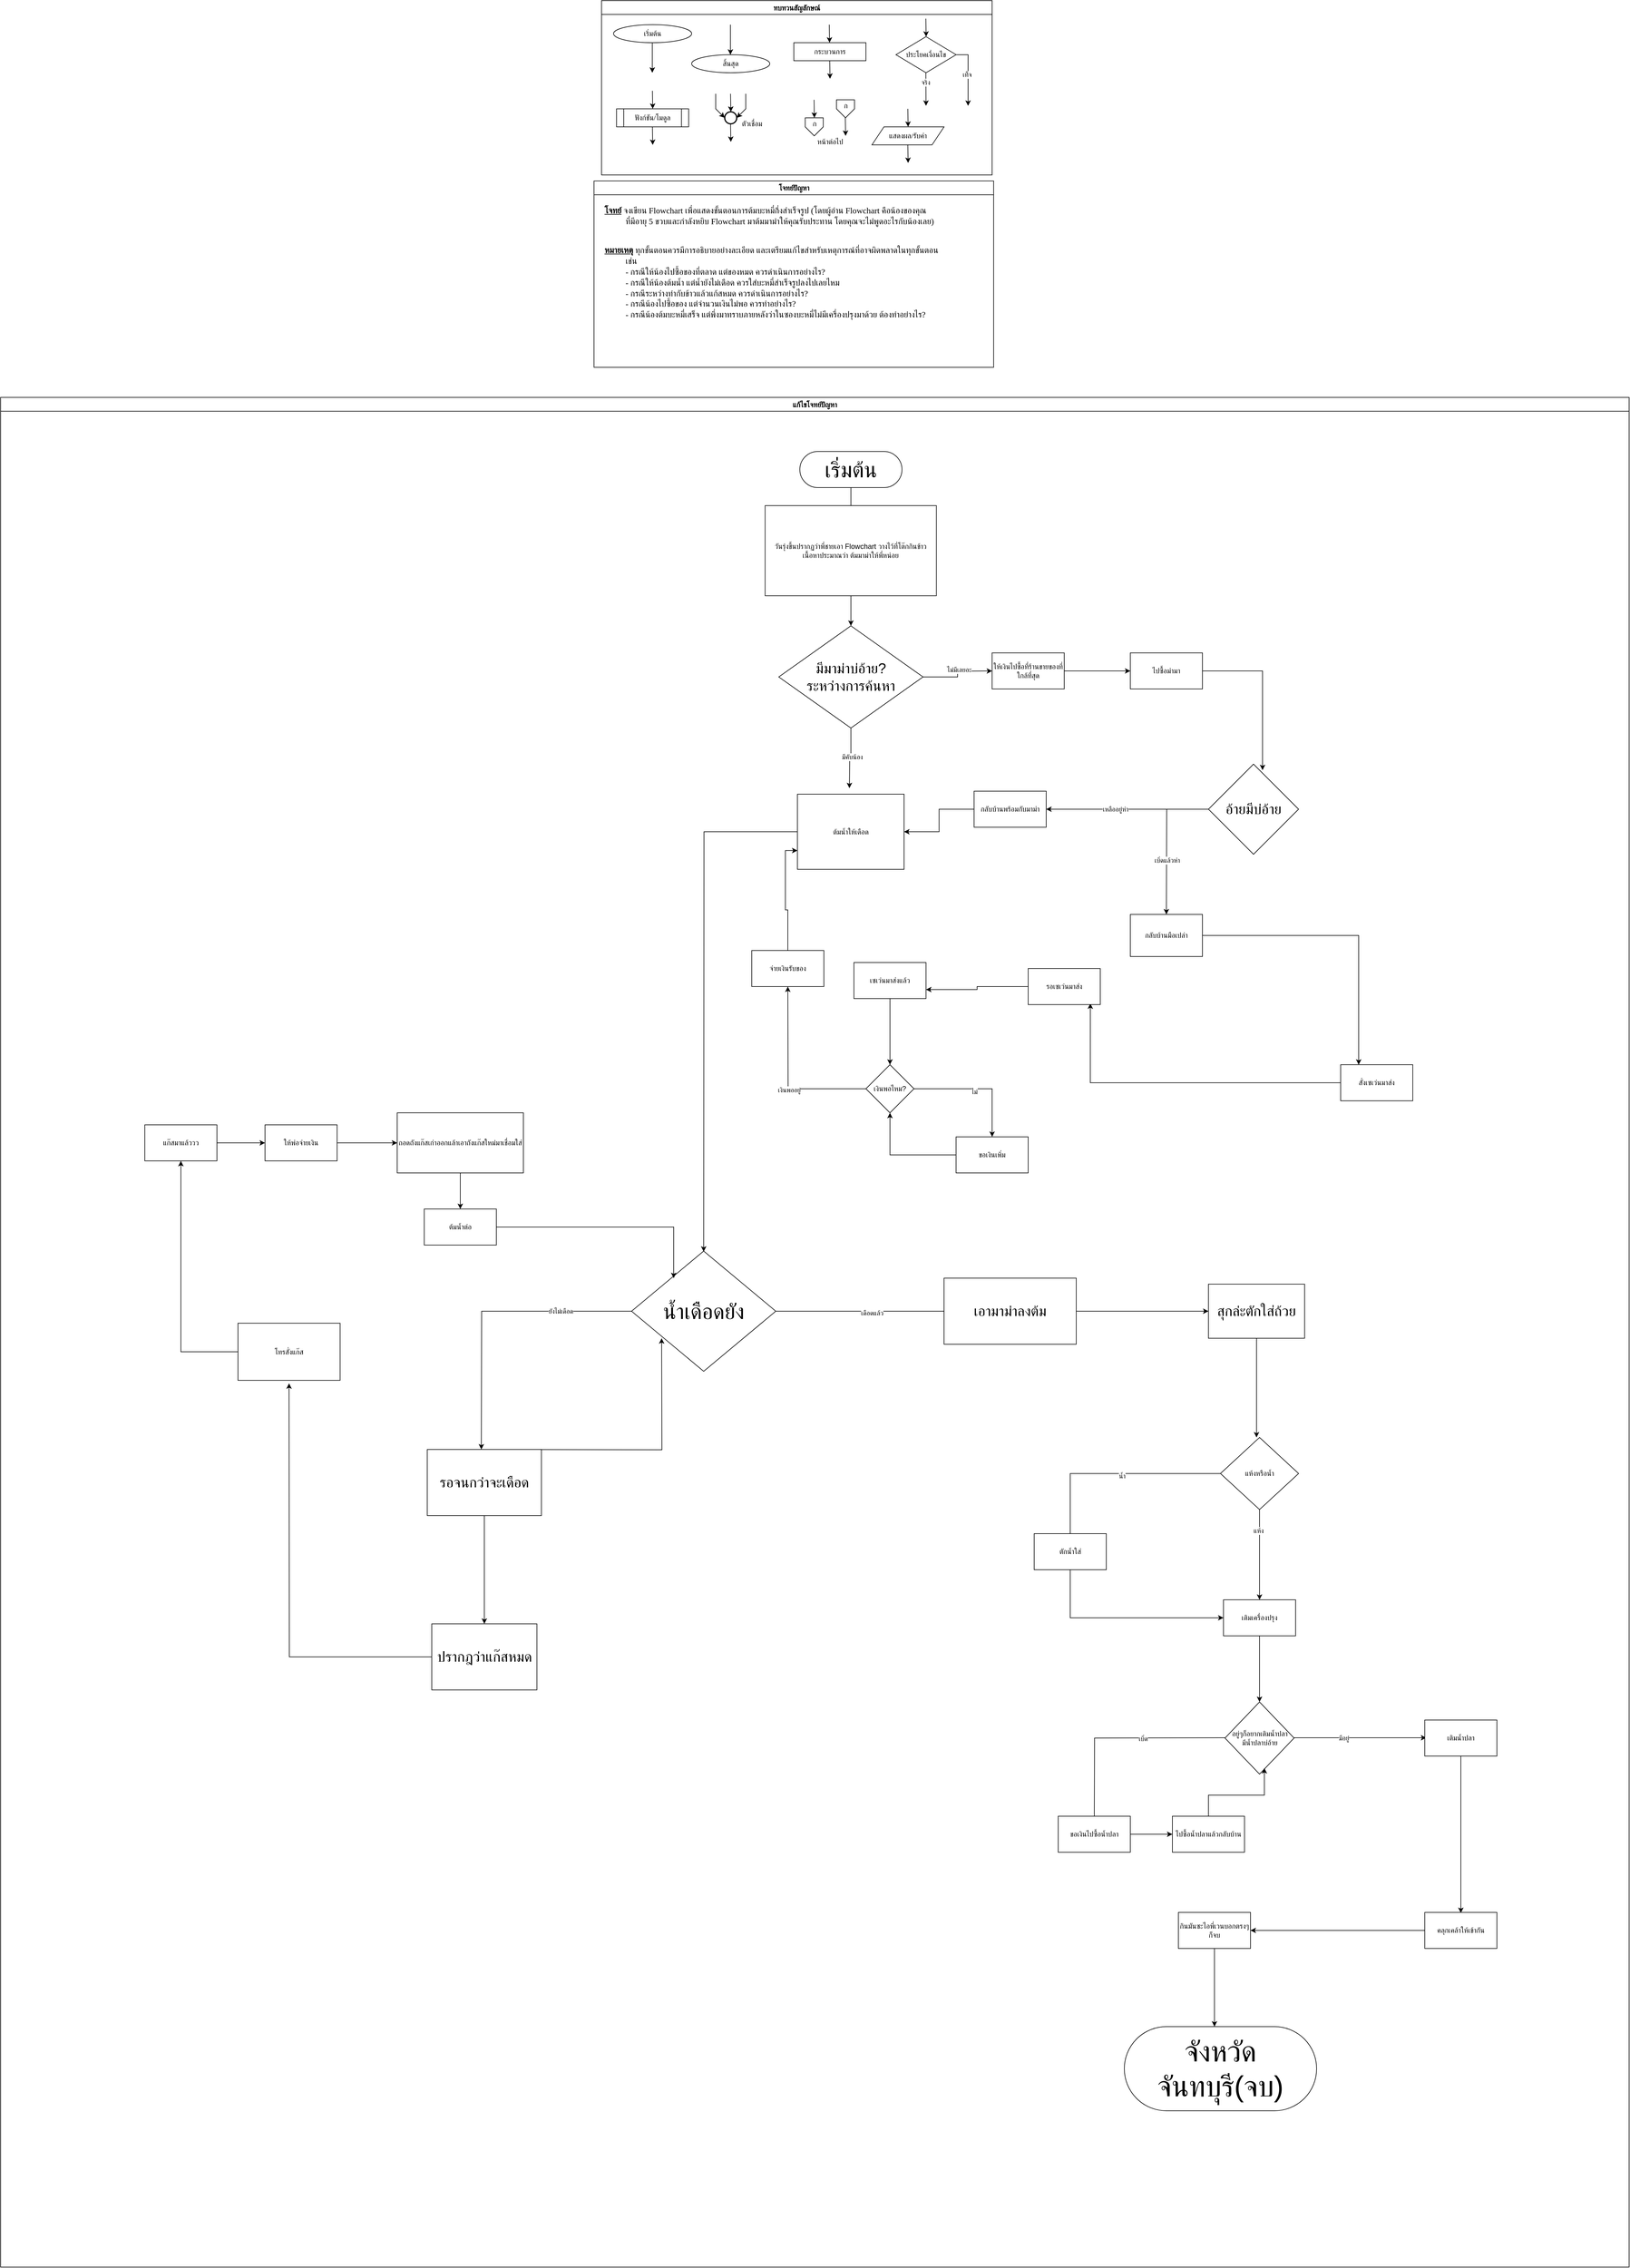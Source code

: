 <mxfile version="28.0.3">
  <diagram id="C5RBs43oDa-KdzZeNtuy" name="Page-1">
    <mxGraphModel dx="3987" dy="695" grid="1" gridSize="10" guides="1" tooltips="1" connect="1" arrows="1" fold="1" page="1" pageScale="1" pageWidth="827" pageHeight="1169" math="0" shadow="0">
      <root>
        <mxCell id="WIyWlLk6GJQsqaUBKTNV-0" />
        <mxCell id="WIyWlLk6GJQsqaUBKTNV-1" parent="WIyWlLk6GJQsqaUBKTNV-0" />
        <mxCell id="M7CGMbNuYNeq0SnUNNgH-6" value="ทบทวนสัญลักษณ์" style="swimlane;fontFamily=Sarabun;fontSource=https%3A%2F%2Ffonts.googleapis.com%2Fcss%3Ffamily%3DSarabun;" parent="WIyWlLk6GJQsqaUBKTNV-1" vertex="1">
          <mxGeometry x="-720" y="20" width="650" height="290" as="geometry" />
        </mxCell>
        <mxCell id="M7CGMbNuYNeq0SnUNNgH-2" value="&lt;font data-font-src=&quot;https://fonts.googleapis.com/css?family=Sarabun&quot; face=&quot;Sarabun&quot;&gt;เริ่มต้น&lt;/font&gt;" style="ellipse;whiteSpace=wrap;html=1;" parent="M7CGMbNuYNeq0SnUNNgH-6" vertex="1">
          <mxGeometry x="20" y="40" width="130" height="30" as="geometry" />
        </mxCell>
        <mxCell id="M7CGMbNuYNeq0SnUNNgH-5" value="" style="endArrow=classic;html=1;rounded=0;" parent="M7CGMbNuYNeq0SnUNNgH-6" edge="1">
          <mxGeometry width="50" height="50" relative="1" as="geometry">
            <mxPoint x="84.5" y="70" as="sourcePoint" />
            <mxPoint x="84.5" y="120" as="targetPoint" />
          </mxGeometry>
        </mxCell>
        <mxCell id="M7CGMbNuYNeq0SnUNNgH-3" value="&lt;font face=&quot;Sarabun&quot;&gt;สิ้นสุด&lt;/font&gt;" style="ellipse;whiteSpace=wrap;html=1;" parent="M7CGMbNuYNeq0SnUNNgH-6" vertex="1">
          <mxGeometry x="150" y="90" width="130" height="30" as="geometry" />
        </mxCell>
        <mxCell id="M7CGMbNuYNeq0SnUNNgH-4" value="" style="endArrow=classic;html=1;rounded=0;" parent="M7CGMbNuYNeq0SnUNNgH-6" edge="1">
          <mxGeometry width="50" height="50" relative="1" as="geometry">
            <mxPoint x="214.5" y="40" as="sourcePoint" />
            <mxPoint x="214.5" y="90" as="targetPoint" />
          </mxGeometry>
        </mxCell>
        <mxCell id="mvioNwK95yMqdUQ73LqQ-0" value="กระบวนการ" style="rounded=0;whiteSpace=wrap;html=1;fontFamily=Sarabun;fontSource=https%3A%2F%2Ffonts.googleapis.com%2Fcss%3Ffamily%3DSarabun;" parent="M7CGMbNuYNeq0SnUNNgH-6" vertex="1">
          <mxGeometry x="320" y="70" width="120" height="30" as="geometry" />
        </mxCell>
        <mxCell id="mvioNwK95yMqdUQ73LqQ-1" value="" style="endArrow=classic;html=1;rounded=0;" parent="M7CGMbNuYNeq0SnUNNgH-6" edge="1">
          <mxGeometry width="50" height="50" relative="1" as="geometry">
            <mxPoint x="379" y="40" as="sourcePoint" />
            <mxPoint x="379.5" y="70" as="targetPoint" />
          </mxGeometry>
        </mxCell>
        <mxCell id="mvioNwK95yMqdUQ73LqQ-2" value="" style="endArrow=classic;html=1;rounded=0;" parent="M7CGMbNuYNeq0SnUNNgH-6" edge="1">
          <mxGeometry width="50" height="50" relative="1" as="geometry">
            <mxPoint x="379.75" y="100" as="sourcePoint" />
            <mxPoint x="380.25" y="130" as="targetPoint" />
          </mxGeometry>
        </mxCell>
        <mxCell id="mvioNwK95yMqdUQ73LqQ-3" value="ประโยคเงื่อนไข" style="rhombus;whiteSpace=wrap;html=1;fontFamily=Sarabun;fontSource=https%3A%2F%2Ffonts.googleapis.com%2Fcss%3Ffamily%3DSarabun;" parent="M7CGMbNuYNeq0SnUNNgH-6" vertex="1">
          <mxGeometry x="490" y="60" width="100" height="60" as="geometry" />
        </mxCell>
        <mxCell id="mvioNwK95yMqdUQ73LqQ-4" value="" style="endArrow=classic;html=1;rounded=0;" parent="M7CGMbNuYNeq0SnUNNgH-6" edge="1">
          <mxGeometry width="50" height="50" relative="1" as="geometry">
            <mxPoint x="539.71" y="30" as="sourcePoint" />
            <mxPoint x="540.21" y="60" as="targetPoint" />
          </mxGeometry>
        </mxCell>
        <mxCell id="mvioNwK95yMqdUQ73LqQ-5" value="" style="endArrow=classic;html=1;rounded=0;" parent="M7CGMbNuYNeq0SnUNNgH-6" edge="1">
          <mxGeometry width="50" height="50" relative="1" as="geometry">
            <mxPoint x="539.71" y="120" as="sourcePoint" />
            <mxPoint x="540" y="175" as="targetPoint" />
          </mxGeometry>
        </mxCell>
        <mxCell id="mvioNwK95yMqdUQ73LqQ-7" value="จริง" style="edgeLabel;html=1;align=center;verticalAlign=middle;resizable=0;points=[];fontFamily=Sarabun;fontSource=https%3A%2F%2Ffonts.googleapis.com%2Fcss%3Ffamily%3DSarabun;" parent="mvioNwK95yMqdUQ73LqQ-5" vertex="1" connectable="0">
          <mxGeometry x="-0.414" y="-1" relative="1" as="geometry">
            <mxPoint as="offset" />
          </mxGeometry>
        </mxCell>
        <mxCell id="mvioNwK95yMqdUQ73LqQ-6" value="" style="endArrow=classic;html=1;rounded=0;exitX=1;exitY=0.5;exitDx=0;exitDy=0;" parent="M7CGMbNuYNeq0SnUNNgH-6" source="mvioNwK95yMqdUQ73LqQ-3" edge="1">
          <mxGeometry width="50" height="50" relative="1" as="geometry">
            <mxPoint x="620" y="95" as="sourcePoint" />
            <mxPoint x="610" y="175" as="targetPoint" />
            <Array as="points">
              <mxPoint x="610" y="90" />
            </Array>
          </mxGeometry>
        </mxCell>
        <mxCell id="mvioNwK95yMqdUQ73LqQ-8" value="&lt;font data-font-src=&quot;https://fonts.googleapis.com/css?family=Sarabun&quot; face=&quot;Sarabun&quot;&gt;เท็จ&lt;/font&gt;" style="edgeLabel;html=1;align=center;verticalAlign=middle;resizable=0;points=[];" parent="mvioNwK95yMqdUQ73LqQ-6" vertex="1" connectable="0">
          <mxGeometry x="-0.002" y="-2" relative="1" as="geometry">
            <mxPoint as="offset" />
          </mxGeometry>
        </mxCell>
        <mxCell id="mvioNwK95yMqdUQ73LqQ-9" value="&lt;font data-font-src=&quot;https://fonts.googleapis.com/css?family=Sarabun&quot; face=&quot;Sarabun&quot;&gt;ฟังก์ชัน/โมดูล&lt;/font&gt;" style="shape=process;whiteSpace=wrap;html=1;backgroundOutline=1;" parent="M7CGMbNuYNeq0SnUNNgH-6" vertex="1">
          <mxGeometry x="25" y="180" width="120" height="30" as="geometry" />
        </mxCell>
        <mxCell id="mvioNwK95yMqdUQ73LqQ-11" value="" style="endArrow=classic;html=1;rounded=0;" parent="M7CGMbNuYNeq0SnUNNgH-6" edge="1">
          <mxGeometry width="50" height="50" relative="1" as="geometry">
            <mxPoint x="84.71" y="150" as="sourcePoint" />
            <mxPoint x="85.21" y="180" as="targetPoint" />
          </mxGeometry>
        </mxCell>
        <mxCell id="mvioNwK95yMqdUQ73LqQ-12" value="" style="endArrow=classic;html=1;rounded=0;" parent="M7CGMbNuYNeq0SnUNNgH-6" edge="1">
          <mxGeometry width="50" height="50" relative="1" as="geometry">
            <mxPoint x="84.71" y="210" as="sourcePoint" />
            <mxPoint x="85.21" y="240" as="targetPoint" />
          </mxGeometry>
        </mxCell>
        <mxCell id="mvioNwK95yMqdUQ73LqQ-13" value="" style="strokeWidth=2;html=1;shape=mxgraph.flowchart.start_2;whiteSpace=wrap;" parent="M7CGMbNuYNeq0SnUNNgH-6" vertex="1">
          <mxGeometry x="205" y="185" width="20" height="20" as="geometry" />
        </mxCell>
        <mxCell id="mvioNwK95yMqdUQ73LqQ-16" value="" style="endArrow=classic;html=1;rounded=0;" parent="M7CGMbNuYNeq0SnUNNgH-6" edge="1">
          <mxGeometry width="50" height="50" relative="1" as="geometry">
            <mxPoint x="214.71" y="155" as="sourcePoint" />
            <mxPoint x="215.21" y="185" as="targetPoint" />
          </mxGeometry>
        </mxCell>
        <mxCell id="mvioNwK95yMqdUQ73LqQ-17" value="" style="endArrow=classic;html=1;rounded=0;entryX=0;entryY=0.5;entryDx=0;entryDy=0;entryPerimeter=0;" parent="M7CGMbNuYNeq0SnUNNgH-6" target="mvioNwK95yMqdUQ73LqQ-13" edge="1">
          <mxGeometry width="50" height="50" relative="1" as="geometry">
            <mxPoint x="190.0" y="155" as="sourcePoint" />
            <mxPoint x="190.5" y="185" as="targetPoint" />
            <Array as="points">
              <mxPoint x="190" y="180" />
            </Array>
          </mxGeometry>
        </mxCell>
        <mxCell id="mvioNwK95yMqdUQ73LqQ-18" value="" style="endArrow=classic;html=1;rounded=0;entryX=1;entryY=0.5;entryDx=0;entryDy=0;entryPerimeter=0;" parent="M7CGMbNuYNeq0SnUNNgH-6" target="mvioNwK95yMqdUQ73LqQ-13" edge="1">
          <mxGeometry width="50" height="50" relative="1" as="geometry">
            <mxPoint x="240.0" y="155" as="sourcePoint" />
            <mxPoint x="240.5" y="185" as="targetPoint" />
            <Array as="points">
              <mxPoint x="240" y="180" />
            </Array>
          </mxGeometry>
        </mxCell>
        <mxCell id="mvioNwK95yMqdUQ73LqQ-19" value="" style="endArrow=classic;html=1;rounded=0;" parent="M7CGMbNuYNeq0SnUNNgH-6" edge="1">
          <mxGeometry width="50" height="50" relative="1" as="geometry">
            <mxPoint x="214.71" y="205" as="sourcePoint" />
            <mxPoint x="215.21" y="235" as="targetPoint" />
          </mxGeometry>
        </mxCell>
        <mxCell id="mvioNwK95yMqdUQ73LqQ-20" value="&lt;font data-font-src=&quot;https://fonts.googleapis.com/css?family=Sarabun&quot; face=&quot;Sarabun&quot;&gt;ตัวเชื่อม&lt;/font&gt;" style="text;html=1;align=center;verticalAlign=middle;resizable=0;points=[];autosize=1;strokeColor=none;fillColor=none;" parent="M7CGMbNuYNeq0SnUNNgH-6" vertex="1">
          <mxGeometry x="220" y="190" width="60" height="30" as="geometry" />
        </mxCell>
        <mxCell id="mvioNwK95yMqdUQ73LqQ-25" value="" style="endArrow=classic;html=1;rounded=0;" parent="M7CGMbNuYNeq0SnUNNgH-6" edge="1">
          <mxGeometry width="50" height="50" relative="1" as="geometry">
            <mxPoint x="353.71" y="165" as="sourcePoint" />
            <mxPoint x="354.21" y="195" as="targetPoint" />
          </mxGeometry>
        </mxCell>
        <mxCell id="mvioNwK95yMqdUQ73LqQ-21" value="" style="verticalLabelPosition=bottom;verticalAlign=top;html=1;shape=offPageConnector;rounded=0;size=0.5;" parent="M7CGMbNuYNeq0SnUNNgH-6" vertex="1">
          <mxGeometry x="339" y="195" width="30" height="30" as="geometry" />
        </mxCell>
        <mxCell id="mvioNwK95yMqdUQ73LqQ-26" value="" style="endArrow=classic;html=1;rounded=0;" parent="M7CGMbNuYNeq0SnUNNgH-6" edge="1">
          <mxGeometry width="50" height="50" relative="1" as="geometry">
            <mxPoint x="405.71" y="195" as="sourcePoint" />
            <mxPoint x="406.21" y="225" as="targetPoint" />
          </mxGeometry>
        </mxCell>
        <mxCell id="mvioNwK95yMqdUQ73LqQ-27" value="" style="verticalLabelPosition=bottom;verticalAlign=top;html=1;shape=offPageConnector;rounded=0;size=0.5;" parent="M7CGMbNuYNeq0SnUNNgH-6" vertex="1">
          <mxGeometry x="391" y="165" width="30" height="30" as="geometry" />
        </mxCell>
        <mxCell id="mvioNwK95yMqdUQ73LqQ-28" value="หน้าต่อไป" style="text;html=1;align=center;verticalAlign=middle;resizable=0;points=[];autosize=1;strokeColor=none;fillColor=none;fontFamily=Sarabun;fontSource=https%3A%2F%2Ffonts.googleapis.com%2Fcss%3Ffamily%3DSarabun;" parent="M7CGMbNuYNeq0SnUNNgH-6" vertex="1">
          <mxGeometry x="345" y="220" width="70" height="30" as="geometry" />
        </mxCell>
        <mxCell id="mvioNwK95yMqdUQ73LqQ-29" value="ก" style="text;html=1;align=center;verticalAlign=middle;resizable=0;points=[];autosize=1;strokeColor=none;fillColor=none;fontFamily=Sarabun;fontSource=https%3A%2F%2Ffonts.googleapis.com%2Fcss%3Ffamily%3DSarabun;" parent="M7CGMbNuYNeq0SnUNNgH-6" vertex="1">
          <mxGeometry x="339" y="190" width="30" height="30" as="geometry" />
        </mxCell>
        <mxCell id="mvioNwK95yMqdUQ73LqQ-30" value="ก" style="text;html=1;align=center;verticalAlign=middle;resizable=0;points=[];autosize=1;strokeColor=none;fillColor=none;fontFamily=Sarabun;fontSource=https%3A%2F%2Ffonts.googleapis.com%2Fcss%3Ffamily%3DSarabun;" parent="M7CGMbNuYNeq0SnUNNgH-6" vertex="1">
          <mxGeometry x="391" y="160" width="30" height="30" as="geometry" />
        </mxCell>
        <mxCell id="mvioNwK95yMqdUQ73LqQ-32" value="แสดงผล/รับค่า" style="shape=parallelogram;perimeter=parallelogramPerimeter;whiteSpace=wrap;html=1;fixedSize=1;fontFamily=Sarabun;fontSource=https%3A%2F%2Ffonts.googleapis.com%2Fcss%3Ffamily%3DSarabun;" parent="M7CGMbNuYNeq0SnUNNgH-6" vertex="1">
          <mxGeometry x="450" y="210" width="120" height="30" as="geometry" />
        </mxCell>
        <mxCell id="mvioNwK95yMqdUQ73LqQ-33" value="" style="endArrow=classic;html=1;rounded=0;" parent="M7CGMbNuYNeq0SnUNNgH-6" edge="1">
          <mxGeometry width="50" height="50" relative="1" as="geometry">
            <mxPoint x="509.71" y="180" as="sourcePoint" />
            <mxPoint x="510.21" y="210" as="targetPoint" />
          </mxGeometry>
        </mxCell>
        <mxCell id="mvioNwK95yMqdUQ73LqQ-34" value="" style="endArrow=classic;html=1;rounded=0;" parent="M7CGMbNuYNeq0SnUNNgH-6" edge="1">
          <mxGeometry width="50" height="50" relative="1" as="geometry">
            <mxPoint x="509.71" y="240" as="sourcePoint" />
            <mxPoint x="510.21" y="270" as="targetPoint" />
          </mxGeometry>
        </mxCell>
        <mxCell id="mvioNwK95yMqdUQ73LqQ-36" value="แก้ไขโจทย์ปัญหา" style="swimlane;fontFamily=Sarabun;fontSource=https%3A%2F%2Ffonts.googleapis.com%2Fcss%3Ffamily%3DSarabun;" parent="WIyWlLk6GJQsqaUBKTNV-1" vertex="1">
          <mxGeometry x="-1720" y="680" width="2710" height="3110" as="geometry" />
        </mxCell>
        <mxCell id="0m0kFeIcwNb91voC8SZH-0" style="edgeStyle=orthogonalEdgeStyle;rounded=0;orthogonalLoop=1;jettySize=auto;html=1;" edge="1" parent="mvioNwK95yMqdUQ73LqQ-36" source="0m0kFeIcwNb91voC8SZH-1">
          <mxGeometry relative="1" as="geometry">
            <mxPoint x="1415" y="380" as="targetPoint" />
          </mxGeometry>
        </mxCell>
        <mxCell id="0m0kFeIcwNb91voC8SZH-1" value="&lt;font style=&quot;font-size: 36px;&quot;&gt;เริ่มต้น&lt;/font&gt;" style="rounded=1;whiteSpace=wrap;html=1;arcSize=50;" vertex="1" parent="mvioNwK95yMqdUQ73LqQ-36">
          <mxGeometry x="1330" y="90" width="170" height="60" as="geometry" />
        </mxCell>
        <mxCell id="0m0kFeIcwNb91voC8SZH-2" style="edgeStyle=orthogonalEdgeStyle;rounded=0;orthogonalLoop=1;jettySize=auto;html=1;" edge="1" parent="mvioNwK95yMqdUQ73LqQ-36" source="0m0kFeIcwNb91voC8SZH-6">
          <mxGeometry relative="1" as="geometry">
            <mxPoint x="1650" y="455" as="targetPoint" />
          </mxGeometry>
        </mxCell>
        <mxCell id="0m0kFeIcwNb91voC8SZH-3" value="ไม่มีเลยอะ" style="edgeLabel;html=1;align=center;verticalAlign=middle;resizable=0;points=[];" vertex="1" connectable="0" parent="0m0kFeIcwNb91voC8SZH-2">
          <mxGeometry x="0.113" y="3" relative="1" as="geometry">
            <mxPoint as="offset" />
          </mxGeometry>
        </mxCell>
        <mxCell id="0m0kFeIcwNb91voC8SZH-4" style="edgeStyle=orthogonalEdgeStyle;rounded=0;orthogonalLoop=1;jettySize=auto;html=1;" edge="1" parent="mvioNwK95yMqdUQ73LqQ-36" source="0m0kFeIcwNb91voC8SZH-6">
          <mxGeometry relative="1" as="geometry">
            <mxPoint x="1412.5" y="650" as="targetPoint" />
          </mxGeometry>
        </mxCell>
        <mxCell id="0m0kFeIcwNb91voC8SZH-5" value="มีคับน้อง" style="edgeLabel;html=1;align=center;verticalAlign=middle;resizable=0;points=[];" vertex="1" connectable="0" parent="0m0kFeIcwNb91voC8SZH-4">
          <mxGeometry x="-0.054" y="2" relative="1" as="geometry">
            <mxPoint as="offset" />
          </mxGeometry>
        </mxCell>
        <mxCell id="0m0kFeIcwNb91voC8SZH-6" value="&lt;font style=&quot;font-size: 24px;&quot;&gt;มีมาม่าบ่อ้าย?&lt;/font&gt;&lt;div&gt;&lt;font style=&quot;font-size: 24px;&quot;&gt;ระหว่างการค้นหา&lt;/font&gt;&lt;/div&gt;" style="rhombus;whiteSpace=wrap;html=1;" vertex="1" parent="mvioNwK95yMqdUQ73LqQ-36">
          <mxGeometry x="1295" y="380" width="240" height="170" as="geometry" />
        </mxCell>
        <mxCell id="0m0kFeIcwNb91voC8SZH-7" style="edgeStyle=orthogonalEdgeStyle;rounded=0;orthogonalLoop=1;jettySize=auto;html=1;" edge="1" parent="mvioNwK95yMqdUQ73LqQ-36" source="0m0kFeIcwNb91voC8SZH-8">
          <mxGeometry relative="1" as="geometry">
            <mxPoint x="1880" y="455" as="targetPoint" />
          </mxGeometry>
        </mxCell>
        <mxCell id="0m0kFeIcwNb91voC8SZH-8" value="ให้เงินไปซื้อที่ร้านขายของที่ใกล้ที่สุด" style="rounded=0;whiteSpace=wrap;html=1;" vertex="1" parent="mvioNwK95yMqdUQ73LqQ-36">
          <mxGeometry x="1650" y="425" width="120" height="60" as="geometry" />
        </mxCell>
        <mxCell id="0m0kFeIcwNb91voC8SZH-9" style="edgeStyle=orthogonalEdgeStyle;rounded=0;orthogonalLoop=1;jettySize=auto;html=1;entryX=0.6;entryY=0.067;entryDx=0;entryDy=0;entryPerimeter=0;" edge="1" parent="mvioNwK95yMqdUQ73LqQ-36" source="0m0kFeIcwNb91voC8SZH-10" target="0m0kFeIcwNb91voC8SZH-15">
          <mxGeometry relative="1" as="geometry">
            <mxPoint x="1940" y="610" as="targetPoint" />
          </mxGeometry>
        </mxCell>
        <mxCell id="0m0kFeIcwNb91voC8SZH-10" value="ไปซื้อม่ามา" style="rounded=0;whiteSpace=wrap;html=1;" vertex="1" parent="mvioNwK95yMqdUQ73LqQ-36">
          <mxGeometry x="1880" y="425" width="120" height="60" as="geometry" />
        </mxCell>
        <mxCell id="0m0kFeIcwNb91voC8SZH-11" style="edgeStyle=orthogonalEdgeStyle;rounded=0;orthogonalLoop=1;jettySize=auto;html=1;" edge="1" parent="mvioNwK95yMqdUQ73LqQ-36" source="0m0kFeIcwNb91voC8SZH-15">
          <mxGeometry relative="1" as="geometry">
            <mxPoint x="1940" y="860" as="targetPoint" />
          </mxGeometry>
        </mxCell>
        <mxCell id="0m0kFeIcwNb91voC8SZH-12" value="เบิ่ดแล้วหำ" style="edgeLabel;html=1;align=center;verticalAlign=middle;resizable=0;points=[];" vertex="1" connectable="0" parent="0m0kFeIcwNb91voC8SZH-11">
          <mxGeometry x="0.264" relative="1" as="geometry">
            <mxPoint as="offset" />
          </mxGeometry>
        </mxCell>
        <mxCell id="0m0kFeIcwNb91voC8SZH-13" style="edgeStyle=orthogonalEdgeStyle;rounded=0;orthogonalLoop=1;jettySize=auto;html=1;" edge="1" parent="mvioNwK95yMqdUQ73LqQ-36" source="0m0kFeIcwNb91voC8SZH-15">
          <mxGeometry relative="1" as="geometry">
            <mxPoint x="1740" y="685" as="targetPoint" />
          </mxGeometry>
        </mxCell>
        <mxCell id="0m0kFeIcwNb91voC8SZH-14" value="เหลืออยู่หำ" style="edgeLabel;html=1;align=center;verticalAlign=middle;resizable=0;points=[];" vertex="1" connectable="0" parent="0m0kFeIcwNb91voC8SZH-13">
          <mxGeometry x="0.153" y="-1" relative="1" as="geometry">
            <mxPoint as="offset" />
          </mxGeometry>
        </mxCell>
        <mxCell id="0m0kFeIcwNb91voC8SZH-15" value="&lt;font style=&quot;font-size: 24px;&quot;&gt;อ้ายมีบ่อ้าย&lt;/font&gt;" style="rhombus;whiteSpace=wrap;html=1;" vertex="1" parent="mvioNwK95yMqdUQ73LqQ-36">
          <mxGeometry x="2010" y="610" width="150" height="150" as="geometry" />
        </mxCell>
        <mxCell id="0m0kFeIcwNb91voC8SZH-16" style="edgeStyle=orthogonalEdgeStyle;rounded=0;orthogonalLoop=1;jettySize=auto;html=1;entryX=0.25;entryY=0;entryDx=0;entryDy=0;" edge="1" parent="mvioNwK95yMqdUQ73LqQ-36" source="0m0kFeIcwNb91voC8SZH-17" target="0m0kFeIcwNb91voC8SZH-26">
          <mxGeometry relative="1" as="geometry">
            <mxPoint x="2230" y="900" as="targetPoint" />
          </mxGeometry>
        </mxCell>
        <mxCell id="0m0kFeIcwNb91voC8SZH-17" value="กลับบ้านมือเปล่า" style="rounded=0;whiteSpace=wrap;html=1;" vertex="1" parent="mvioNwK95yMqdUQ73LqQ-36">
          <mxGeometry x="1880" y="860" width="120" height="70" as="geometry" />
        </mxCell>
        <mxCell id="0m0kFeIcwNb91voC8SZH-92" style="edgeStyle=orthogonalEdgeStyle;rounded=0;orthogonalLoop=1;jettySize=auto;html=1;" edge="1" parent="mvioNwK95yMqdUQ73LqQ-36" source="0m0kFeIcwNb91voC8SZH-19" target="0m0kFeIcwNb91voC8SZH-23">
          <mxGeometry relative="1" as="geometry" />
        </mxCell>
        <mxCell id="0m0kFeIcwNb91voC8SZH-19" value="กลับบ้านพร้อมกับมาม่า" style="rounded=0;whiteSpace=wrap;html=1;" vertex="1" parent="mvioNwK95yMqdUQ73LqQ-36">
          <mxGeometry x="1620" y="655" width="120" height="60" as="geometry" />
        </mxCell>
        <mxCell id="0m0kFeIcwNb91voC8SZH-22" style="edgeStyle=orthogonalEdgeStyle;rounded=0;orthogonalLoop=1;jettySize=auto;html=1;" edge="1" parent="mvioNwK95yMqdUQ73LqQ-36" source="0m0kFeIcwNb91voC8SZH-23">
          <mxGeometry relative="1" as="geometry">
            <mxPoint x="1170" y="1421" as="targetPoint" />
          </mxGeometry>
        </mxCell>
        <mxCell id="0m0kFeIcwNb91voC8SZH-23" value="ต้มน้ำให้เดือด" style="rounded=0;whiteSpace=wrap;html=1;" vertex="1" parent="mvioNwK95yMqdUQ73LqQ-36">
          <mxGeometry x="1326" y="660" width="177.5" height="125" as="geometry" />
        </mxCell>
        <mxCell id="0m0kFeIcwNb91voC8SZH-26" value="สั่งเซเว่นมาส่ง" style="rounded=0;whiteSpace=wrap;html=1;" vertex="1" parent="mvioNwK95yMqdUQ73LqQ-36">
          <mxGeometry x="2230" y="1110" width="120" height="60" as="geometry" />
        </mxCell>
        <mxCell id="0m0kFeIcwNb91voC8SZH-27" style="edgeStyle=orthogonalEdgeStyle;rounded=0;orthogonalLoop=1;jettySize=auto;html=1;" edge="1" parent="mvioNwK95yMqdUQ73LqQ-36" source="0m0kFeIcwNb91voC8SZH-28">
          <mxGeometry relative="1" as="geometry">
            <mxPoint x="1480" y="1110" as="targetPoint" />
          </mxGeometry>
        </mxCell>
        <mxCell id="0m0kFeIcwNb91voC8SZH-28" value="เซเว่นมาส่งแล้ว" style="rounded=0;whiteSpace=wrap;html=1;" vertex="1" parent="mvioNwK95yMqdUQ73LqQ-36">
          <mxGeometry x="1420" y="940" width="120" height="60" as="geometry" />
        </mxCell>
        <mxCell id="0m0kFeIcwNb91voC8SZH-29" style="edgeStyle=orthogonalEdgeStyle;rounded=0;orthogonalLoop=1;jettySize=auto;html=1;" edge="1" parent="mvioNwK95yMqdUQ73LqQ-36" source="0m0kFeIcwNb91voC8SZH-33">
          <mxGeometry relative="1" as="geometry">
            <mxPoint x="1710" y="1520" as="targetPoint" />
          </mxGeometry>
        </mxCell>
        <mxCell id="0m0kFeIcwNb91voC8SZH-30" value="เดือดแล้ว" style="edgeLabel;html=1;align=center;verticalAlign=middle;resizable=0;points=[];" vertex="1" connectable="0" parent="0m0kFeIcwNb91voC8SZH-29">
          <mxGeometry x="-0.239" y="-3" relative="1" as="geometry">
            <mxPoint as="offset" />
          </mxGeometry>
        </mxCell>
        <mxCell id="0m0kFeIcwNb91voC8SZH-31" style="edgeStyle=orthogonalEdgeStyle;rounded=0;orthogonalLoop=1;jettySize=auto;html=1;" edge="1" parent="mvioNwK95yMqdUQ73LqQ-36" source="0m0kFeIcwNb91voC8SZH-33">
          <mxGeometry relative="1" as="geometry">
            <mxPoint x="800" y="1750" as="targetPoint" />
          </mxGeometry>
        </mxCell>
        <mxCell id="0m0kFeIcwNb91voC8SZH-32" value="ยังไม่เดือด" style="edgeLabel;html=1;align=center;verticalAlign=middle;resizable=0;points=[];" vertex="1" connectable="0" parent="0m0kFeIcwNb91voC8SZH-31">
          <mxGeometry x="-0.508" relative="1" as="geometry">
            <mxPoint as="offset" />
          </mxGeometry>
        </mxCell>
        <mxCell id="0m0kFeIcwNb91voC8SZH-33" value="&lt;font style=&quot;font-size: 36px;&quot;&gt;น้ำเดือดยัง&lt;/font&gt;" style="rhombus;whiteSpace=wrap;html=1;" vertex="1" parent="mvioNwK95yMqdUQ73LqQ-36">
          <mxGeometry x="1050" y="1420" width="240" height="200" as="geometry" />
        </mxCell>
        <mxCell id="0m0kFeIcwNb91voC8SZH-34" style="edgeStyle=orthogonalEdgeStyle;rounded=0;orthogonalLoop=1;jettySize=auto;html=1;" edge="1" parent="mvioNwK95yMqdUQ73LqQ-36">
          <mxGeometry relative="1" as="geometry">
            <mxPoint x="830" y="1750" as="sourcePoint" />
            <mxPoint x="1100" y="1565" as="targetPoint" />
          </mxGeometry>
        </mxCell>
        <mxCell id="0m0kFeIcwNb91voC8SZH-35" style="edgeStyle=orthogonalEdgeStyle;rounded=0;orthogonalLoop=1;jettySize=auto;html=1;" edge="1" parent="mvioNwK95yMqdUQ73LqQ-36" source="0m0kFeIcwNb91voC8SZH-36" target="0m0kFeIcwNb91voC8SZH-44">
          <mxGeometry relative="1" as="geometry" />
        </mxCell>
        <mxCell id="0m0kFeIcwNb91voC8SZH-36" value="&lt;font style=&quot;font-size: 24px;&quot;&gt;รอจนกว่าจะเดือด&lt;/font&gt;" style="rounded=0;whiteSpace=wrap;html=1;" vertex="1" parent="mvioNwK95yMqdUQ73LqQ-36">
          <mxGeometry x="710" y="1750" width="190" height="110" as="geometry" />
        </mxCell>
        <mxCell id="0m0kFeIcwNb91voC8SZH-37" style="edgeStyle=orthogonalEdgeStyle;rounded=0;orthogonalLoop=1;jettySize=auto;html=1;" edge="1" parent="mvioNwK95yMqdUQ73LqQ-36" source="0m0kFeIcwNb91voC8SZH-38">
          <mxGeometry relative="1" as="geometry">
            <mxPoint x="2010" y="1520" as="targetPoint" />
          </mxGeometry>
        </mxCell>
        <mxCell id="0m0kFeIcwNb91voC8SZH-38" value="&lt;font style=&quot;font-size: 24px;&quot;&gt;เอามาม่าลงต้ม&lt;/font&gt;" style="rounded=0;whiteSpace=wrap;html=1;" vertex="1" parent="mvioNwK95yMqdUQ73LqQ-36">
          <mxGeometry x="1570" y="1465" width="220" height="110" as="geometry" />
        </mxCell>
        <mxCell id="0m0kFeIcwNb91voC8SZH-39" value="วันรุ่งขึ้นปรากฏว่าพี่ชายเอา Flowchart วางไว้ที่โต๊กกินข้าว&lt;div&gt;เนื้อหาประมาณว่า ต้มมาม่าให้พี่หน่อย&lt;/div&gt;" style="rounded=0;whiteSpace=wrap;html=1;" vertex="1" parent="mvioNwK95yMqdUQ73LqQ-36">
          <mxGeometry x="1272.25" y="180" width="285" height="150" as="geometry" />
        </mxCell>
        <mxCell id="0m0kFeIcwNb91voC8SZH-40" value="" style="edgeStyle=orthogonalEdgeStyle;rounded=0;orthogonalLoop=1;jettySize=auto;html=1;entryX=0.862;entryY=0.968;entryDx=0;entryDy=0;entryPerimeter=0;" edge="1" parent="mvioNwK95yMqdUQ73LqQ-36" source="0m0kFeIcwNb91voC8SZH-26" target="0m0kFeIcwNb91voC8SZH-42">
          <mxGeometry relative="1" as="geometry">
            <mxPoint x="2230" y="1140" as="sourcePoint" />
            <mxPoint x="1479" y="781" as="targetPoint" />
          </mxGeometry>
        </mxCell>
        <mxCell id="0m0kFeIcwNb91voC8SZH-41" style="edgeStyle=orthogonalEdgeStyle;rounded=0;orthogonalLoop=1;jettySize=auto;html=1;entryX=1;entryY=0.75;entryDx=0;entryDy=0;" edge="1" parent="mvioNwK95yMqdUQ73LqQ-36" source="0m0kFeIcwNb91voC8SZH-42" target="0m0kFeIcwNb91voC8SZH-28">
          <mxGeometry relative="1" as="geometry" />
        </mxCell>
        <mxCell id="0m0kFeIcwNb91voC8SZH-42" value="รอเซเว่นมาส่ง" style="rounded=0;whiteSpace=wrap;html=1;" vertex="1" parent="mvioNwK95yMqdUQ73LqQ-36">
          <mxGeometry x="1710" y="950" width="120" height="60" as="geometry" />
        </mxCell>
        <mxCell id="0m0kFeIcwNb91voC8SZH-43" style="edgeStyle=orthogonalEdgeStyle;rounded=0;orthogonalLoop=1;jettySize=auto;html=1;" edge="1" parent="mvioNwK95yMqdUQ73LqQ-36" source="0m0kFeIcwNb91voC8SZH-44">
          <mxGeometry relative="1" as="geometry">
            <mxPoint x="480" y="1640" as="targetPoint" />
          </mxGeometry>
        </mxCell>
        <mxCell id="0m0kFeIcwNb91voC8SZH-44" value="&lt;font style=&quot;font-size: 24px;&quot;&gt;ปรากฎว่าแก๊สหมด&lt;/font&gt;" style="rounded=0;whiteSpace=wrap;html=1;" vertex="1" parent="mvioNwK95yMqdUQ73LqQ-36">
          <mxGeometry x="717.5" y="2040" width="175" height="110" as="geometry" />
        </mxCell>
        <mxCell id="0m0kFeIcwNb91voC8SZH-45" style="edgeStyle=orthogonalEdgeStyle;rounded=0;orthogonalLoop=1;jettySize=auto;html=1;entryX=0.5;entryY=1;entryDx=0;entryDy=0;" edge="1" parent="mvioNwK95yMqdUQ73LqQ-36" source="0m0kFeIcwNb91voC8SZH-46" target="0m0kFeIcwNb91voC8SZH-48">
          <mxGeometry relative="1" as="geometry" />
        </mxCell>
        <mxCell id="0m0kFeIcwNb91voC8SZH-46" value="โทรสั่งแก๊ส" style="rounded=0;whiteSpace=wrap;html=1;" vertex="1" parent="mvioNwK95yMqdUQ73LqQ-36">
          <mxGeometry x="395" y="1540" width="170" height="95" as="geometry" />
        </mxCell>
        <mxCell id="0m0kFeIcwNb91voC8SZH-47" style="edgeStyle=orthogonalEdgeStyle;rounded=0;orthogonalLoop=1;jettySize=auto;html=1;" edge="1" parent="mvioNwK95yMqdUQ73LqQ-36" source="0m0kFeIcwNb91voC8SZH-61">
          <mxGeometry relative="1" as="geometry">
            <mxPoint x="660" y="1240" as="targetPoint" />
          </mxGeometry>
        </mxCell>
        <mxCell id="0m0kFeIcwNb91voC8SZH-48" value="แก๊สมาแล้ววว" style="rounded=0;whiteSpace=wrap;html=1;" vertex="1" parent="mvioNwK95yMqdUQ73LqQ-36">
          <mxGeometry x="240" y="1210" width="120" height="60" as="geometry" />
        </mxCell>
        <mxCell id="0m0kFeIcwNb91voC8SZH-49" style="edgeStyle=orthogonalEdgeStyle;rounded=0;orthogonalLoop=1;jettySize=auto;html=1;" edge="1" parent="mvioNwK95yMqdUQ73LqQ-36" source="0m0kFeIcwNb91voC8SZH-53" target="0m0kFeIcwNb91voC8SZH-57">
          <mxGeometry relative="1" as="geometry">
            <mxPoint x="1650" y="1260" as="targetPoint" />
          </mxGeometry>
        </mxCell>
        <mxCell id="0m0kFeIcwNb91voC8SZH-50" value="ไม่" style="edgeLabel;html=1;align=center;verticalAlign=middle;resizable=0;points=[];" vertex="1" connectable="0" parent="0m0kFeIcwNb91voC8SZH-49">
          <mxGeometry x="-0.054" y="-5" relative="1" as="geometry">
            <mxPoint as="offset" />
          </mxGeometry>
        </mxCell>
        <mxCell id="0m0kFeIcwNb91voC8SZH-51" style="edgeStyle=orthogonalEdgeStyle;rounded=0;orthogonalLoop=1;jettySize=auto;html=1;" edge="1" parent="mvioNwK95yMqdUQ73LqQ-36" source="0m0kFeIcwNb91voC8SZH-53">
          <mxGeometry relative="1" as="geometry">
            <mxPoint x="1310" y="980" as="targetPoint" />
          </mxGeometry>
        </mxCell>
        <mxCell id="0m0kFeIcwNb91voC8SZH-52" value="เงินพออยู่" style="edgeLabel;html=1;align=center;verticalAlign=middle;resizable=0;points=[];" vertex="1" connectable="0" parent="0m0kFeIcwNb91voC8SZH-51">
          <mxGeometry x="-0.142" y="2" relative="1" as="geometry">
            <mxPoint as="offset" />
          </mxGeometry>
        </mxCell>
        <mxCell id="0m0kFeIcwNb91voC8SZH-53" value="เงินพอไหม?" style="rhombus;whiteSpace=wrap;html=1;" vertex="1" parent="mvioNwK95yMqdUQ73LqQ-36">
          <mxGeometry x="1440" y="1110" width="80" height="80" as="geometry" />
        </mxCell>
        <mxCell id="0m0kFeIcwNb91voC8SZH-54" style="edgeStyle=orthogonalEdgeStyle;rounded=0;orthogonalLoop=1;jettySize=auto;html=1;entryX=0;entryY=0.75;entryDx=0;entryDy=0;" edge="1" parent="mvioNwK95yMqdUQ73LqQ-36" source="0m0kFeIcwNb91voC8SZH-55" target="0m0kFeIcwNb91voC8SZH-23">
          <mxGeometry relative="1" as="geometry" />
        </mxCell>
        <mxCell id="0m0kFeIcwNb91voC8SZH-55" value="จ่ายเงินรับของ" style="rounded=0;whiteSpace=wrap;html=1;" vertex="1" parent="mvioNwK95yMqdUQ73LqQ-36">
          <mxGeometry x="1250" y="920" width="120" height="60" as="geometry" />
        </mxCell>
        <mxCell id="0m0kFeIcwNb91voC8SZH-56" style="edgeStyle=orthogonalEdgeStyle;rounded=0;orthogonalLoop=1;jettySize=auto;html=1;entryX=0.5;entryY=1;entryDx=0;entryDy=0;" edge="1" parent="mvioNwK95yMqdUQ73LqQ-36" source="0m0kFeIcwNb91voC8SZH-57" target="0m0kFeIcwNb91voC8SZH-53">
          <mxGeometry relative="1" as="geometry" />
        </mxCell>
        <mxCell id="0m0kFeIcwNb91voC8SZH-57" value="ขอเงินเพิ่ม" style="rounded=0;whiteSpace=wrap;html=1;" vertex="1" parent="mvioNwK95yMqdUQ73LqQ-36">
          <mxGeometry x="1590" y="1230" width="120" height="60" as="geometry" />
        </mxCell>
        <mxCell id="0m0kFeIcwNb91voC8SZH-58" style="edgeStyle=orthogonalEdgeStyle;rounded=0;orthogonalLoop=1;jettySize=auto;html=1;" edge="1" parent="mvioNwK95yMqdUQ73LqQ-36" source="0m0kFeIcwNb91voC8SZH-59" target="0m0kFeIcwNb91voC8SZH-62">
          <mxGeometry relative="1" as="geometry">
            <mxPoint x="765" y="1380" as="targetPoint" />
          </mxGeometry>
        </mxCell>
        <mxCell id="0m0kFeIcwNb91voC8SZH-59" value="ถอดถังแก๊สเก่าออกแล้าเอาถังแก๊สใหม๋มาเชื่อมใส่" style="rounded=0;whiteSpace=wrap;html=1;" vertex="1" parent="mvioNwK95yMqdUQ73LqQ-36">
          <mxGeometry x="660" y="1190" width="210" height="100" as="geometry" />
        </mxCell>
        <mxCell id="0m0kFeIcwNb91voC8SZH-60" value="" style="edgeStyle=orthogonalEdgeStyle;rounded=0;orthogonalLoop=1;jettySize=auto;html=1;" edge="1" parent="mvioNwK95yMqdUQ73LqQ-36" source="0m0kFeIcwNb91voC8SZH-48" target="0m0kFeIcwNb91voC8SZH-61">
          <mxGeometry relative="1" as="geometry">
            <mxPoint x="660" y="1240" as="targetPoint" />
            <mxPoint x="360" y="1240" as="sourcePoint" />
          </mxGeometry>
        </mxCell>
        <mxCell id="0m0kFeIcwNb91voC8SZH-61" value="ให้พ่อจ่ายเงิน" style="rounded=0;whiteSpace=wrap;html=1;" vertex="1" parent="mvioNwK95yMqdUQ73LqQ-36">
          <mxGeometry x="440" y="1210" width="120" height="60" as="geometry" />
        </mxCell>
        <mxCell id="0m0kFeIcwNb91voC8SZH-62" value="ต้มน้ำต่อ" style="rounded=0;whiteSpace=wrap;html=1;" vertex="1" parent="mvioNwK95yMqdUQ73LqQ-36">
          <mxGeometry x="705" y="1350" width="120" height="60" as="geometry" />
        </mxCell>
        <mxCell id="0m0kFeIcwNb91voC8SZH-63" style="edgeStyle=orthogonalEdgeStyle;rounded=0;orthogonalLoop=1;jettySize=auto;html=1;entryX=0.292;entryY=0.225;entryDx=0;entryDy=0;entryPerimeter=0;" edge="1" parent="mvioNwK95yMqdUQ73LqQ-36" source="0m0kFeIcwNb91voC8SZH-62" target="0m0kFeIcwNb91voC8SZH-33">
          <mxGeometry relative="1" as="geometry" />
        </mxCell>
        <mxCell id="0m0kFeIcwNb91voC8SZH-64" style="edgeStyle=orthogonalEdgeStyle;rounded=0;orthogonalLoop=1;jettySize=auto;html=1;" edge="1" parent="mvioNwK95yMqdUQ73LqQ-36" source="0m0kFeIcwNb91voC8SZH-65">
          <mxGeometry relative="1" as="geometry">
            <mxPoint x="2090" y="1730" as="targetPoint" />
          </mxGeometry>
        </mxCell>
        <mxCell id="0m0kFeIcwNb91voC8SZH-65" value="&lt;font style=&quot;font-size: 24px;&quot;&gt;สุกล่ะตักใส่ถ้วย&lt;/font&gt;" style="rounded=0;whiteSpace=wrap;html=1;" vertex="1" parent="mvioNwK95yMqdUQ73LqQ-36">
          <mxGeometry x="2010" y="1475" width="160" height="90" as="geometry" />
        </mxCell>
        <mxCell id="0m0kFeIcwNb91voC8SZH-66" style="edgeStyle=orthogonalEdgeStyle;rounded=0;orthogonalLoop=1;jettySize=auto;html=1;" edge="1" parent="mvioNwK95yMqdUQ73LqQ-36" source="0m0kFeIcwNb91voC8SZH-70" target="0m0kFeIcwNb91voC8SZH-72">
          <mxGeometry relative="1" as="geometry">
            <mxPoint x="1880" y="1990" as="targetPoint" />
            <Array as="points">
              <mxPoint x="1780" y="1790" />
              <mxPoint x="1780" y="2030" />
            </Array>
          </mxGeometry>
        </mxCell>
        <mxCell id="0m0kFeIcwNb91voC8SZH-67" value="น้ำ" style="edgeLabel;html=1;align=center;verticalAlign=middle;resizable=0;points=[];" vertex="1" connectable="0" parent="0m0kFeIcwNb91voC8SZH-66">
          <mxGeometry x="-0.559" y="4" relative="1" as="geometry">
            <mxPoint as="offset" />
          </mxGeometry>
        </mxCell>
        <mxCell id="0m0kFeIcwNb91voC8SZH-68" style="edgeStyle=orthogonalEdgeStyle;rounded=0;orthogonalLoop=1;jettySize=auto;html=1;" edge="1" parent="mvioNwK95yMqdUQ73LqQ-36" source="0m0kFeIcwNb91voC8SZH-70" target="0m0kFeIcwNb91voC8SZH-72">
          <mxGeometry relative="1" as="geometry">
            <mxPoint x="2380" y="1980" as="targetPoint" />
          </mxGeometry>
        </mxCell>
        <mxCell id="0m0kFeIcwNb91voC8SZH-69" value="แห้ง" style="edgeLabel;html=1;align=center;verticalAlign=middle;resizable=0;points=[];" vertex="1" connectable="0" parent="0m0kFeIcwNb91voC8SZH-68">
          <mxGeometry x="-0.532" y="-2" relative="1" as="geometry">
            <mxPoint as="offset" />
          </mxGeometry>
        </mxCell>
        <mxCell id="0m0kFeIcwNb91voC8SZH-70" value="แห้งหรือน้ำ" style="rhombus;whiteSpace=wrap;html=1;" vertex="1" parent="mvioNwK95yMqdUQ73LqQ-36">
          <mxGeometry x="2030" y="1730" width="130" height="120" as="geometry" />
        </mxCell>
        <mxCell id="0m0kFeIcwNb91voC8SZH-71" style="edgeStyle=orthogonalEdgeStyle;rounded=0;orthogonalLoop=1;jettySize=auto;html=1;" edge="1" parent="mvioNwK95yMqdUQ73LqQ-36" source="0m0kFeIcwNb91voC8SZH-72">
          <mxGeometry relative="1" as="geometry">
            <mxPoint x="2095" y="2170" as="targetPoint" />
          </mxGeometry>
        </mxCell>
        <mxCell id="0m0kFeIcwNb91voC8SZH-72" value="เติมเครื่องปรุง" style="rounded=0;whiteSpace=wrap;html=1;" vertex="1" parent="mvioNwK95yMqdUQ73LqQ-36">
          <mxGeometry x="2035" y="2000" width="120" height="60" as="geometry" />
        </mxCell>
        <mxCell id="0m0kFeIcwNb91voC8SZH-73" value="ตักน้ำใส่" style="rounded=0;whiteSpace=wrap;html=1;" vertex="1" parent="mvioNwK95yMqdUQ73LqQ-36">
          <mxGeometry x="1720" y="1890" width="120" height="60" as="geometry" />
        </mxCell>
        <mxCell id="0m0kFeIcwNb91voC8SZH-74" style="edgeStyle=orthogonalEdgeStyle;rounded=0;orthogonalLoop=1;jettySize=auto;html=1;" edge="1" parent="mvioNwK95yMqdUQ73LqQ-36">
          <mxGeometry relative="1" as="geometry">
            <mxPoint x="1820" y="2370" as="targetPoint" />
            <mxPoint x="2037.5" y="2229.5" as="sourcePoint" />
          </mxGeometry>
        </mxCell>
        <mxCell id="0m0kFeIcwNb91voC8SZH-75" value="เบิ่ด" style="edgeLabel;html=1;align=center;verticalAlign=middle;resizable=0;points=[];" vertex="1" connectable="0" parent="0m0kFeIcwNb91voC8SZH-74">
          <mxGeometry x="-0.232" y="1" relative="1" as="geometry">
            <mxPoint as="offset" />
          </mxGeometry>
        </mxCell>
        <mxCell id="0m0kFeIcwNb91voC8SZH-76" style="edgeStyle=orthogonalEdgeStyle;rounded=0;orthogonalLoop=1;jettySize=auto;html=1;" edge="1" parent="mvioNwK95yMqdUQ73LqQ-36">
          <mxGeometry relative="1" as="geometry">
            <mxPoint x="2372.5" y="2229.5" as="targetPoint" />
            <mxPoint x="2150" y="2229.5" as="sourcePoint" />
          </mxGeometry>
        </mxCell>
        <mxCell id="0m0kFeIcwNb91voC8SZH-77" value="มีอยู่" style="edgeLabel;html=1;align=center;verticalAlign=middle;resizable=0;points=[];" vertex="1" connectable="0" parent="0m0kFeIcwNb91voC8SZH-76">
          <mxGeometry x="-0.236" y="1" relative="1" as="geometry">
            <mxPoint y="1" as="offset" />
          </mxGeometry>
        </mxCell>
        <mxCell id="0m0kFeIcwNb91voC8SZH-78" value="อยู่ๆก็อยากเติมน้ำปลา&lt;div&gt;มีน้ำปลาบ่อ้าย&lt;/div&gt;" style="rhombus;whiteSpace=wrap;html=1;" vertex="1" parent="mvioNwK95yMqdUQ73LqQ-36">
          <mxGeometry x="2037.5" y="2170" width="115" height="120" as="geometry" />
        </mxCell>
        <mxCell id="0m0kFeIcwNb91voC8SZH-79" style="edgeStyle=orthogonalEdgeStyle;rounded=0;orthogonalLoop=1;jettySize=auto;html=1;" edge="1" parent="mvioNwK95yMqdUQ73LqQ-36" source="0m0kFeIcwNb91voC8SZH-80">
          <mxGeometry relative="1" as="geometry">
            <mxPoint x="1950" y="2390" as="targetPoint" />
          </mxGeometry>
        </mxCell>
        <mxCell id="0m0kFeIcwNb91voC8SZH-80" value="ขอเงินไปซื้อน้ำปลา" style="rounded=0;whiteSpace=wrap;html=1;" vertex="1" parent="mvioNwK95yMqdUQ73LqQ-36">
          <mxGeometry x="1760" y="2360" width="120" height="60" as="geometry" />
        </mxCell>
        <mxCell id="0m0kFeIcwNb91voC8SZH-81" value="ไปซื้อน้ำปลาแล้วกลับบ้าน" style="rounded=0;whiteSpace=wrap;html=1;" vertex="1" parent="mvioNwK95yMqdUQ73LqQ-36">
          <mxGeometry x="1950" y="2360" width="120" height="60" as="geometry" />
        </mxCell>
        <mxCell id="0m0kFeIcwNb91voC8SZH-82" style="edgeStyle=orthogonalEdgeStyle;rounded=0;orthogonalLoop=1;jettySize=auto;html=1;entryX=0.57;entryY=0.917;entryDx=0;entryDy=0;entryPerimeter=0;" edge="1" parent="mvioNwK95yMqdUQ73LqQ-36" source="0m0kFeIcwNb91voC8SZH-81" target="0m0kFeIcwNb91voC8SZH-78">
          <mxGeometry relative="1" as="geometry" />
        </mxCell>
        <mxCell id="0m0kFeIcwNb91voC8SZH-83" style="edgeStyle=orthogonalEdgeStyle;rounded=0;orthogonalLoop=1;jettySize=auto;html=1;" edge="1" parent="mvioNwK95yMqdUQ73LqQ-36" source="0m0kFeIcwNb91voC8SZH-84">
          <mxGeometry relative="1" as="geometry">
            <mxPoint x="2430" y="2521" as="targetPoint" />
          </mxGeometry>
        </mxCell>
        <mxCell id="0m0kFeIcwNb91voC8SZH-84" value="เติมน้ำปลา" style="rounded=0;whiteSpace=wrap;html=1;" vertex="1" parent="mvioNwK95yMqdUQ73LqQ-36">
          <mxGeometry x="2370" y="2200" width="120" height="60" as="geometry" />
        </mxCell>
        <mxCell id="0m0kFeIcwNb91voC8SZH-85" style="edgeStyle=orthogonalEdgeStyle;rounded=0;orthogonalLoop=1;jettySize=auto;html=1;" edge="1" parent="mvioNwK95yMqdUQ73LqQ-36" source="0m0kFeIcwNb91voC8SZH-86">
          <mxGeometry relative="1" as="geometry">
            <mxPoint x="2080" y="2550" as="targetPoint" />
          </mxGeometry>
        </mxCell>
        <mxCell id="0m0kFeIcwNb91voC8SZH-86" value="คลุกเคล้าให้เข้ากัน" style="rounded=0;whiteSpace=wrap;html=1;" vertex="1" parent="mvioNwK95yMqdUQ73LqQ-36">
          <mxGeometry x="2370" y="2520" width="120" height="60" as="geometry" />
        </mxCell>
        <mxCell id="0m0kFeIcwNb91voC8SZH-87" style="edgeStyle=orthogonalEdgeStyle;rounded=0;orthogonalLoop=1;jettySize=auto;html=1;" edge="1" parent="mvioNwK95yMqdUQ73LqQ-36" source="0m0kFeIcwNb91voC8SZH-88">
          <mxGeometry relative="1" as="geometry">
            <mxPoint x="2020" y="2710" as="targetPoint" />
          </mxGeometry>
        </mxCell>
        <mxCell id="0m0kFeIcwNb91voC8SZH-88" value="กินมันซะไอพี่เวนบอกตรงๆก็จบ" style="rounded=0;whiteSpace=wrap;html=1;" vertex="1" parent="mvioNwK95yMqdUQ73LqQ-36">
          <mxGeometry x="1960" y="2520" width="120" height="60" as="geometry" />
        </mxCell>
        <mxCell id="0m0kFeIcwNb91voC8SZH-89" value="&lt;font style=&quot;font-size: 48px;&quot;&gt;จังหวัดจันทบุรี(จบ)&lt;/font&gt;" style="rounded=1;whiteSpace=wrap;html=1;arcSize=50;" vertex="1" parent="mvioNwK95yMqdUQ73LqQ-36">
          <mxGeometry x="1870" y="2710" width="320" height="140" as="geometry" />
        </mxCell>
        <mxCell id="mvioNwK95yMqdUQ73LqQ-70" value="&lt;font data-font-src=&quot;https://fonts.googleapis.com/css?family=Sarabun&quot; face=&quot;Sarabun&quot;&gt;โจทย์ปัญหา&lt;/font&gt;" style="swimlane;whiteSpace=wrap;html=1;" parent="WIyWlLk6GJQsqaUBKTNV-1" vertex="1">
          <mxGeometry x="-732.5" y="320" width="665" height="310" as="geometry" />
        </mxCell>
        <mxCell id="mvioNwK95yMqdUQ73LqQ-71" value="&lt;p style=&quot;line-height: 120%;&quot;&gt;&lt;font data-font-src=&quot;https://fonts.googleapis.com/css?family=Sarabun&quot; face=&quot;Sarabun&quot; style=&quot;font-size: 14px;&quot;&gt;&lt;b&gt;&lt;u&gt;โจทย์&lt;/u&gt;&lt;/b&gt; จงเขียน Flowchart เพื่อแสดงขั้นตอนการต้มบะหมี่กึ่งสำเร็จรูป (โดยผู้อ่าน Flowchart คือน้องของคุณ&lt;br&gt;&amp;nbsp; &amp;nbsp; &amp;nbsp; &amp;nbsp; &amp;nbsp; ที่มีอายุ 5 ขวบและกำลังหยิบ Flowchart มาต้มมาม่าให้คุณรับประทาน โดยคุณจะไม่พูดอะไรกับน้องเลย)&lt;br&gt;&lt;/font&gt;&lt;br&gt;&lt;/p&gt;&lt;p style=&quot;line-height: 120%;&quot;&gt;&lt;font face=&quot;Sarabun&quot;&gt;&lt;b&gt;&lt;u&gt;หมายเหตุ&lt;/u&gt;&lt;/b&gt; ทุกขั้นตอนควรมีการอธิบายอย่างละเอียด และเตรียมแก้ไขสำหรับเหตุการณ์ที่อาจผิดพลาดในทุกขั้นตอน&lt;br&gt;&amp;nbsp; &amp;nbsp; &amp;nbsp; &amp;nbsp; &amp;nbsp; เช่น&lt;br&gt;&amp;nbsp; &amp;nbsp; &amp;nbsp; &amp;nbsp; &amp;nbsp; - กรณีให้น้องไปซื้อของที่ตลาด แต่ของหมด ควรดำเนินการอย่างไร?&lt;br&gt;&amp;nbsp; &amp;nbsp; &amp;nbsp; &amp;nbsp; &amp;nbsp; - กรณีให้น้องต้มน้ำ แต่น้ำยังไม่เดือด ควรใส่บะหมี่สำเร็จรูปลงไปเลยไหม&lt;br&gt;&amp;nbsp; &amp;nbsp; &amp;nbsp; &amp;nbsp; &amp;nbsp; - กรณีระหว่างทำกับข้าวแล้วแก้สหมด ควรดำเนินการอย่างไร?&lt;br&gt;&amp;nbsp; &amp;nbsp; &amp;nbsp; &amp;nbsp; &amp;nbsp; - กรณีน้องไปซื้อของ แต่จำนวนเงินไม่พอ ควรทำอย่างไร?&lt;br&gt;&amp;nbsp; &amp;nbsp; &amp;nbsp; &amp;nbsp; &amp;nbsp; - กรณีน้องต้มบะหมี่เสร็จ แต่พึ่งมาทราบภายหลังว่าในซองบะหมี่ไม่มีเครื่องปรุงมาด้วย ต้องทำอย่างไร?&lt;/font&gt;&lt;/p&gt;" style="text;html=1;align=left;verticalAlign=top;resizable=0;points=[];autosize=1;strokeColor=none;fillColor=none;fontSize=14;" parent="mvioNwK95yMqdUQ73LqQ-70" vertex="1">
          <mxGeometry x="15" y="20" width="650" height="240" as="geometry" />
        </mxCell>
      </root>
    </mxGraphModel>
  </diagram>
</mxfile>
